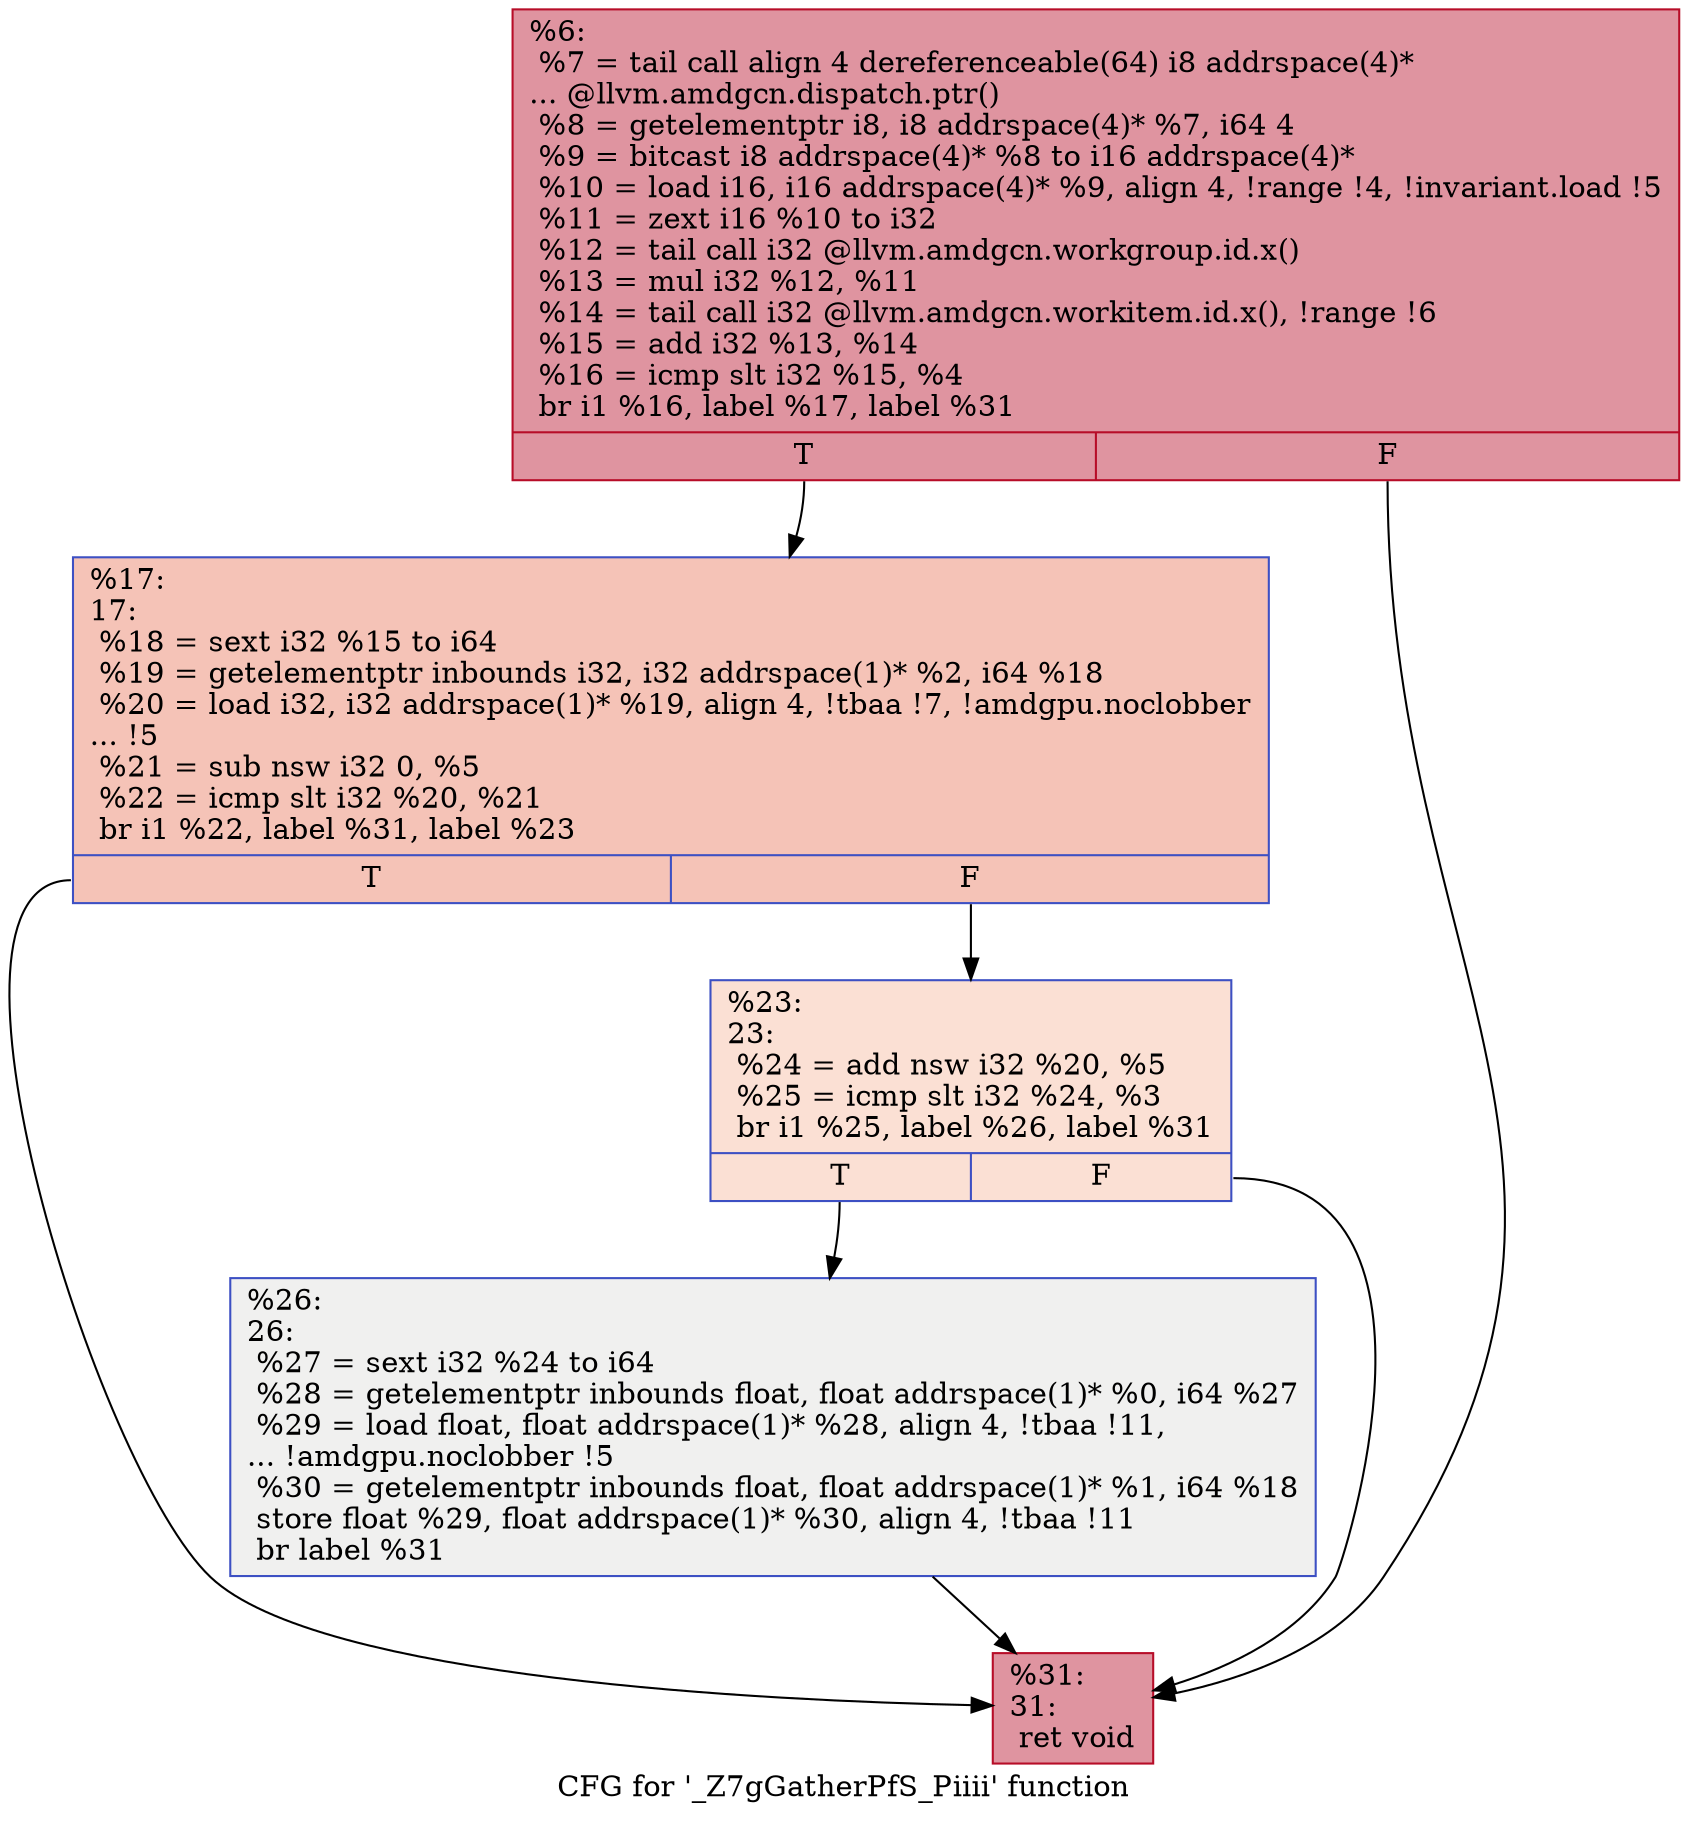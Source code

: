 digraph "CFG for '_Z7gGatherPfS_Piiii' function" {
	label="CFG for '_Z7gGatherPfS_Piiii' function";

	Node0x492e310 [shape=record,color="#b70d28ff", style=filled, fillcolor="#b70d2870",label="{%6:\l  %7 = tail call align 4 dereferenceable(64) i8 addrspace(4)*\l... @llvm.amdgcn.dispatch.ptr()\l  %8 = getelementptr i8, i8 addrspace(4)* %7, i64 4\l  %9 = bitcast i8 addrspace(4)* %8 to i16 addrspace(4)*\l  %10 = load i16, i16 addrspace(4)* %9, align 4, !range !4, !invariant.load !5\l  %11 = zext i16 %10 to i32\l  %12 = tail call i32 @llvm.amdgcn.workgroup.id.x()\l  %13 = mul i32 %12, %11\l  %14 = tail call i32 @llvm.amdgcn.workitem.id.x(), !range !6\l  %15 = add i32 %13, %14\l  %16 = icmp slt i32 %15, %4\l  br i1 %16, label %17, label %31\l|{<s0>T|<s1>F}}"];
	Node0x492e310:s0 -> Node0x492ebf0;
	Node0x492e310:s1 -> Node0x49302e0;
	Node0x492ebf0 [shape=record,color="#3d50c3ff", style=filled, fillcolor="#e8765c70",label="{%17:\l17:                                               \l  %18 = sext i32 %15 to i64\l  %19 = getelementptr inbounds i32, i32 addrspace(1)* %2, i64 %18\l  %20 = load i32, i32 addrspace(1)* %19, align 4, !tbaa !7, !amdgpu.noclobber\l... !5\l  %21 = sub nsw i32 0, %5\l  %22 = icmp slt i32 %20, %21\l  br i1 %22, label %31, label %23\l|{<s0>T|<s1>F}}"];
	Node0x492ebf0:s0 -> Node0x49302e0;
	Node0x492ebf0:s1 -> Node0x4930e50;
	Node0x4930e50 [shape=record,color="#3d50c3ff", style=filled, fillcolor="#f7b99e70",label="{%23:\l23:                                               \l  %24 = add nsw i32 %20, %5\l  %25 = icmp slt i32 %24, %3\l  br i1 %25, label %26, label %31\l|{<s0>T|<s1>F}}"];
	Node0x4930e50:s0 -> Node0x49310b0;
	Node0x4930e50:s1 -> Node0x49302e0;
	Node0x49310b0 [shape=record,color="#3d50c3ff", style=filled, fillcolor="#dedcdb70",label="{%26:\l26:                                               \l  %27 = sext i32 %24 to i64\l  %28 = getelementptr inbounds float, float addrspace(1)* %0, i64 %27\l  %29 = load float, float addrspace(1)* %28, align 4, !tbaa !11,\l... !amdgpu.noclobber !5\l  %30 = getelementptr inbounds float, float addrspace(1)* %1, i64 %18\l  store float %29, float addrspace(1)* %30, align 4, !tbaa !11\l  br label %31\l}"];
	Node0x49310b0 -> Node0x49302e0;
	Node0x49302e0 [shape=record,color="#b70d28ff", style=filled, fillcolor="#b70d2870",label="{%31:\l31:                                               \l  ret void\l}"];
}
